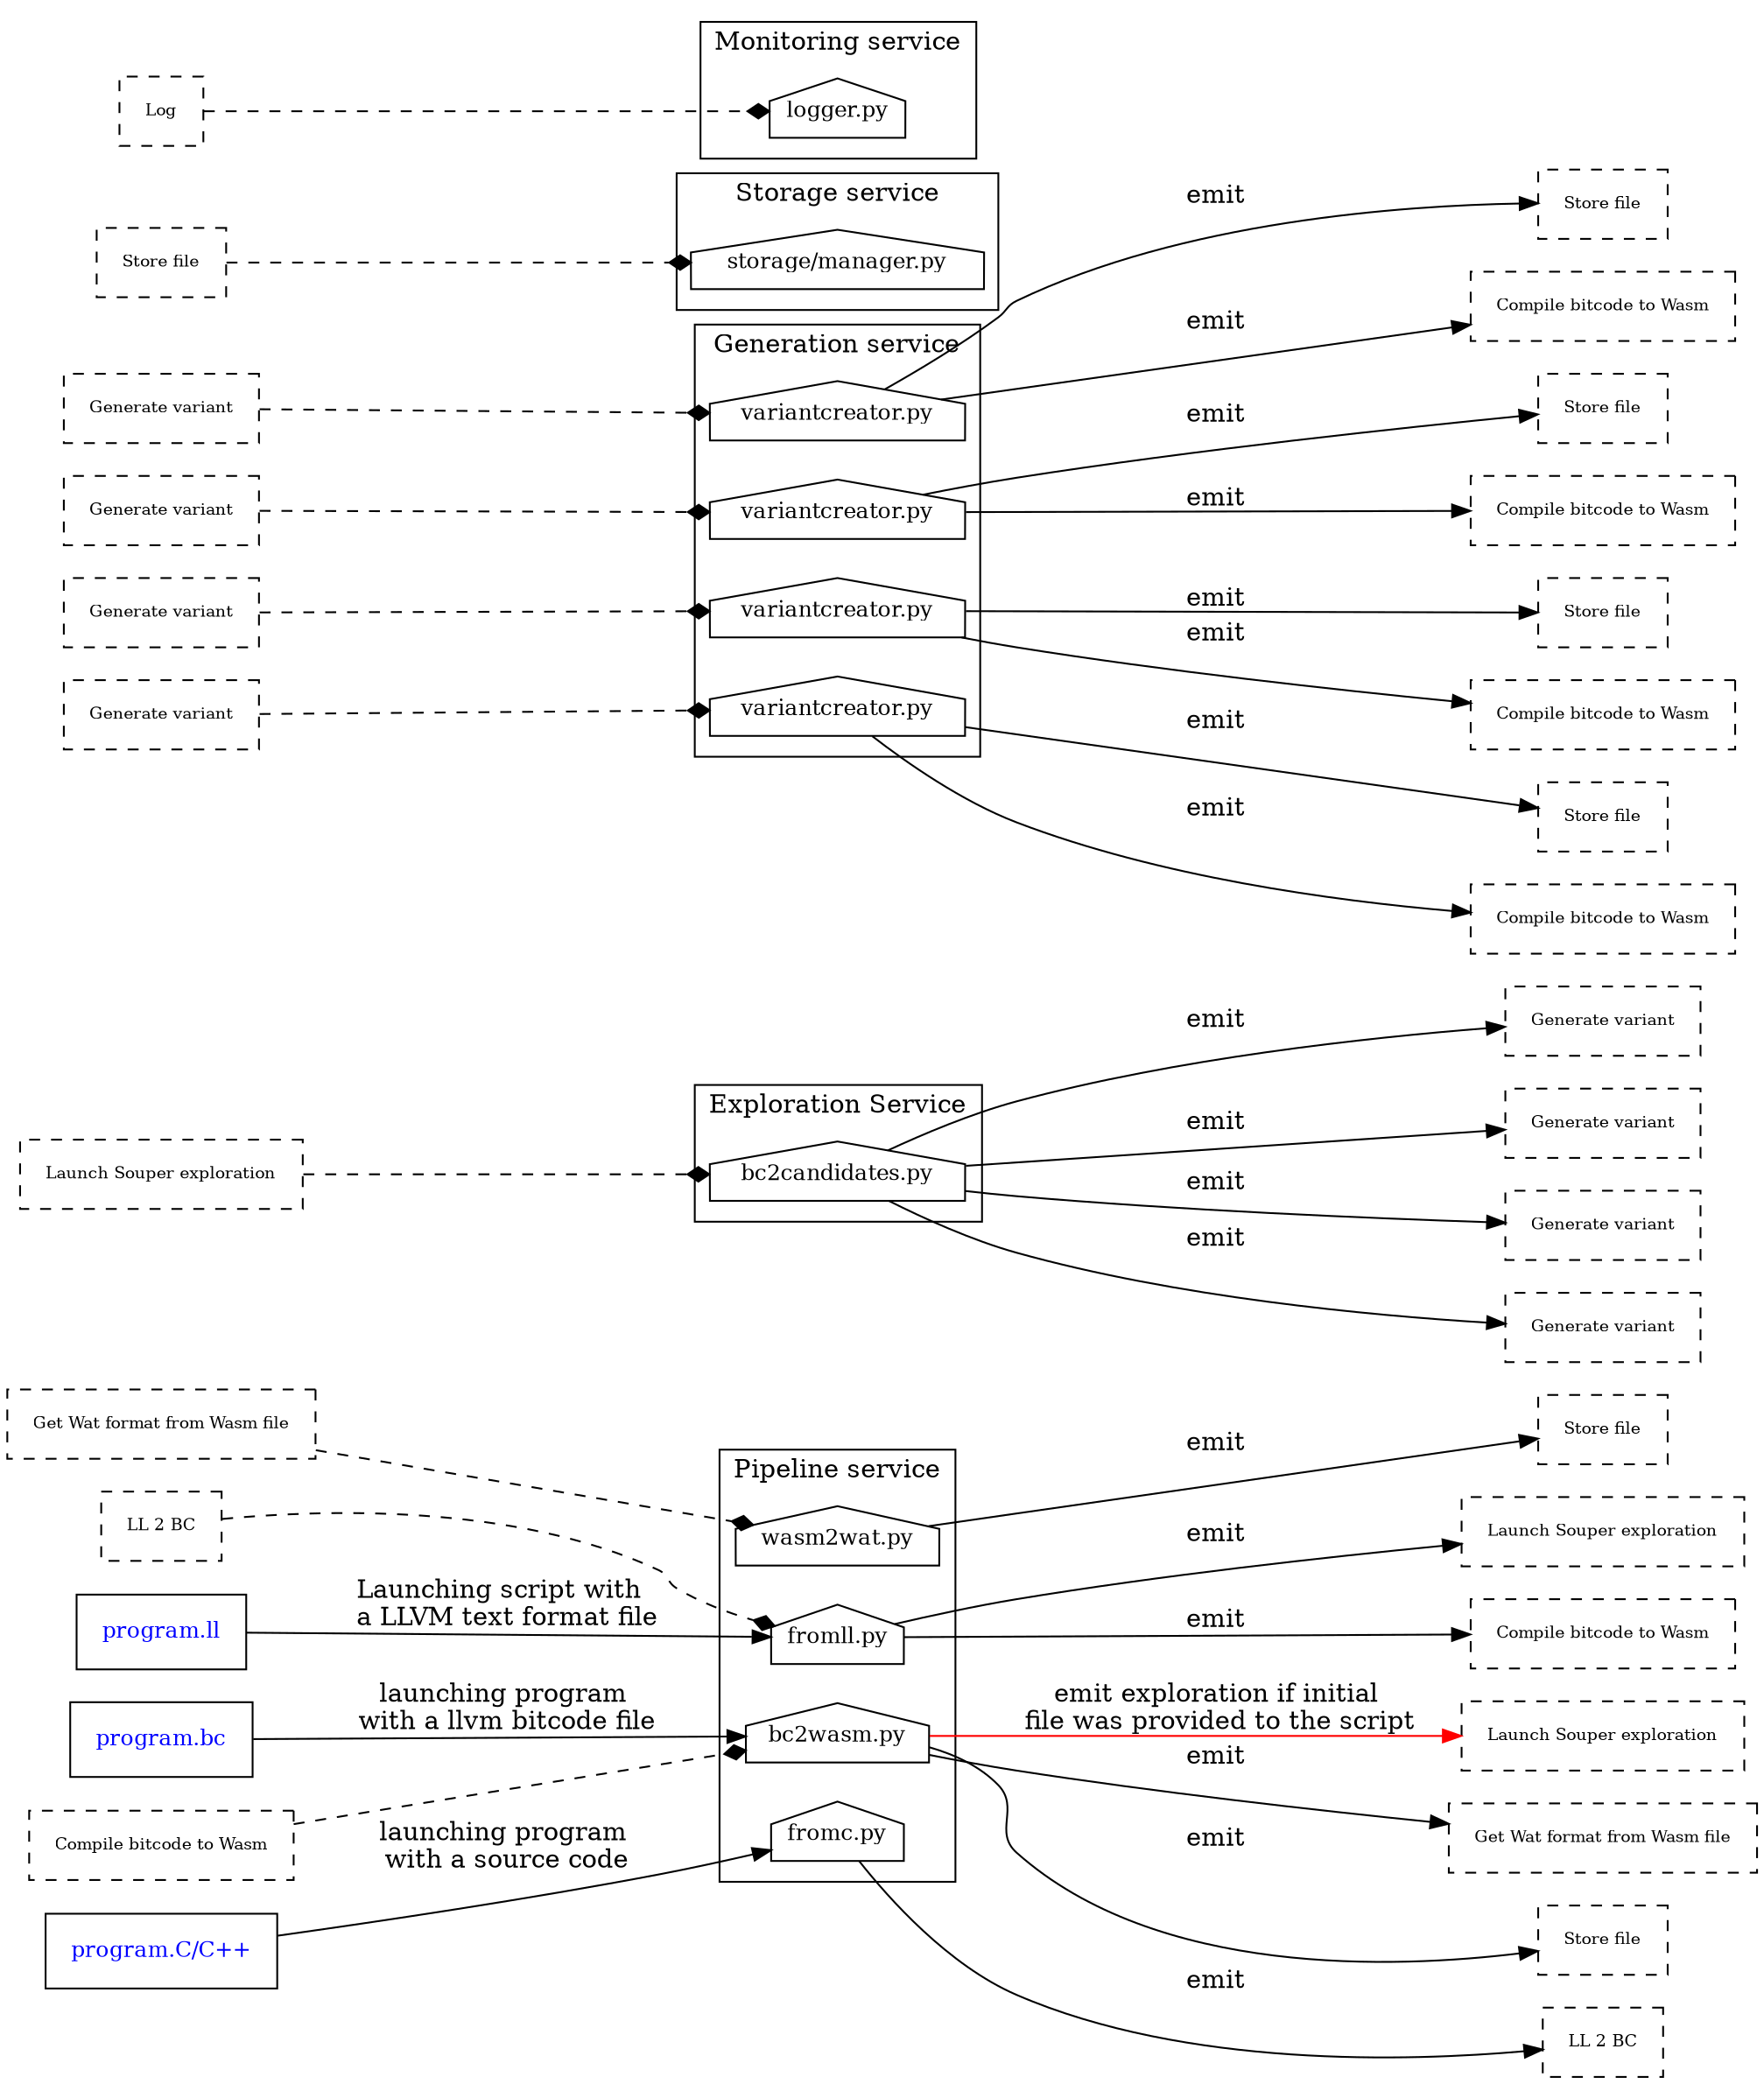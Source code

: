 digraph schemas {
    rankdir="LR"
    concentrate="true"
    # Messages
    {
        node [margin=0.2 fontcolor=black fontsize=9 width=0.5 shape=box style=dashed]
        LL2BC_MESSAGE1 [label="LL 2 BC"]
        LL2BC_MESSAGE2 [label="LL 2 BC"]
        #LL2BC_MESSAGE3 [label="LL 2 BC"]
        #LL2BC_MESSAGE4 [label="LL 2 BC"]
        #LL2BC_MESSAGE5 [label="LL 2 BC"]
        #LL2BC_MESSAGE6 [label="LL 2 BC"]
        #LL2BC_MESSAGE7 [label="LL 2 BC"]

        BC2Candidates_MESSAGE1 [label="Launch Souper exploration"]
        BC2Candidates_MESSAGE2 [label="Launch Souper exploration"]
        BC2Candidates_MESSAGE3 [label="Launch Souper exploration"]
        #BC2Candidates_MESSAGE4 [label="Launch Souper exploration"]
        #BC2Candidates_MESSAGE5 [label="Launch Souper exploration"]

        BC2WASM_MESSAGE1 [label="Compile bitcode to Wasm"]
        BC2WASM_MESSAGE2 [label="Compile bitcode to Wasm"]
        #BC2WASM_MESSAGE3 [label="Compile bitcode to Wasm"]
        #BC2WASM_MESSAGE4 [label="Compile bitcode to Wasm"]
        BC2WASM_MESSAGE5 [label="Compile bitcode to Wasm"]
        BC2WASM_MESSAGE8 [label="Compile bitcode to Wasm"]
        BC2WASM_MESSAGE9 [label="Compile bitcode to Wasm"]
        BC2WASM_MESSAGE6 [label="Compile bitcode to Wasm"]

        WASM2WAT_MESSAGE1 [label="Get Wat format from Wasm file"]
        WASM2WAT_MESSAGE2 [label="Get Wat format from Wasm file"]
        #WASM2WAT_MESSAGE5 [label="Get Wat format from Wasm file"]
        #WASM2WAT_MESSAGE8 [label="Get Wat format from Wasm file"]
        #WASM2WAT_MESSAGE9 [label="Get Wat format from Wasm file"]

        STORE_MESSAGE1 [label="Store file"]
        STORE_MESSAGE2 [label="Store file"]
        STORE_MESSAGE6 [label="Store file"]
        STORE_MESSAGE5 [label="Store file"]
        STORE_MESSAGE7 [label="Store file"]
        STORE_MESSAGE9 [label="Store file"]
        STORE_MESSAGE10 [label="Store file"]

        GENERATE_VARIANT_MESSAGE1 [label="Generate variant"]
        GENERATE_VARIANT_MESSAGE2 [label="Generate variant"]
        GENERATE_VARIANT_MESSAGE3 [label="Generate variant"]
        GENERATE_VARIANT_MESSAGE4 [label="Generate variant"]
        GENERATE_VARIANT_MESSAGE5 [label="Generate variant"]
        GENERATE_VARIANT_MESSAGE6 [label="Generate variant"]
        GENERATE_VARIANT_MESSAGE7 [label="Generate variant"]
        GENERATE_VARIANT_MESSAGE8 [label="Generate variant"]


        LOG_MESSAGE [label="Log"]
        # ANY [label="Any message"]
    }

    # Files
    {
        node [margin=0.2 fontcolor=blue fontsize=12 width=0.5 shape=box style=solid]
        program_c [label="program.C/C++"]
        #program_wasm [label="program.wasm"]
        #program_wat [label="program.wat"]
        program_ll [label="program.ll"]
        program_bc [label="program.bc"]
    }

    # Services
    {
        node [margin=0 fontcolor=black fontsize=12 width=0.5 shape=house style=solid]
        fromc [label="fromc.py"]
        fromll [label="fromll.py"]
        bc2candidates [label="bc2candidates.py"]
        bc2wasm [label="bc2wasm.py"]
        wasm2wat [label="wasm2wat.py"]
        # monitor [label="monitor.py"]
        logger [label="logger.py"]
        storage [label="storage/manager.py"]
        generatevariant_1 [label="variantcreator.py"]
        generatevariant_2 [label="variantcreator.py"]
        generatevariant_3 [label="variantcreator.py"]
        generatevariant_4 [label="variantcreator.py"]
    }

    subgraph clusterEntryPoints
    {
        label="Pipeline service";
        subgraph "entries"
        {
            fromc;
            fromll;
            bc2wasm;
            wasm2wat;
        }
    }
    subgraph clusterExploration
    {
        label="Exploration Service";
        subgraph "bc2candidates"
        {
            bc2candidates;
        }
    }

    subgraph clusterGeneration
    {
        label="Generation service";
        subgraph "entries"
        {
            generatevariant_1;
            generatevariant_2;
            generatevariant_3;
            generatevariant_4;
        }
    }


    subgraph clusterStorage
    {
        label="Storage service";
        subgraph "entries"
        {
            storage;
        }
    }

    subgraph clusterMonitoring
    {
        label="Monitoring service";
        subgraph "entries"
        {
            logger;
        }
    }

    program_ll -> fromll [label = "Launching script with \n a LLVM text format file"]
    LL2BC_MESSAGE1 -> fromll [arrowhead = diamond style = dashed];
    fromll -> { BC2Candidates_MESSAGE1 BC2WASM_MESSAGE1 }  [label="emit"];
    bc2wasm -> { BC2Candidates_MESSAGE3 }  [label="emit exploration if initial\n file was provided to the script" color=red];

    BC2WASM_MESSAGE2 -> bc2wasm [arrowhead = diamond style = dashed];
    program_bc -> bc2wasm [label="launching program\n with a llvm bitcode file"];
    bc2wasm -> {WASM2WAT_MESSAGE1, STORE_MESSAGE1 } [label="emit"];
    program_c -> fromc [label="launching program\n with a source code"];

    fromc -> { LL2BC_MESSAGE2 } [label="emit"];

    WASM2WAT_MESSAGE2 -> wasm2wat [arrowhead = diamond style = dashed];

    wasm2wat -> { STORE_MESSAGE2 } [label="emit"];

    BC2Candidates_MESSAGE2 -> bc2candidates [arrowhead = diamond style = dashed];

    bc2candidates -> { GENERATE_VARIANT_MESSAGE1 } [label="emit"];
    bc2candidates -> { GENERATE_VARIANT_MESSAGE2 } [label="emit"];
    bc2candidates -> { GENERATE_VARIANT_MESSAGE3 } [label="emit"];
    bc2candidates -> { GENERATE_VARIANT_MESSAGE4 } [label="emit"];

    GENERATE_VARIANT_MESSAGE5 -> generatevariant_1 [arrowhead = diamond style = dashed];
    generatevariant_1 -> { BC2WASM_MESSAGE5,  STORE_MESSAGE5 } [label="emit"];

    GENERATE_VARIANT_MESSAGE6 -> generatevariant_2 [arrowhead = diamond style = dashed];
    generatevariant_2 -> { BC2WASM_MESSAGE6,  STORE_MESSAGE6 } [label="emit"];

    GENERATE_VARIANT_MESSAGE7 -> generatevariant_3 [arrowhead = diamond style = dashed];
    generatevariant_3 -> { BC2WASM_MESSAGE8,  STORE_MESSAGE7 } [label="emit"];


    GENERATE_VARIANT_MESSAGE8 -> generatevariant_4 [arrowhead = diamond style = dashed];
    generatevariant_4 -> { BC2WASM_MESSAGE9,  STORE_MESSAGE9 } [label="emit"];

    STORE_MESSAGE10 -> storage [arrowhead = diamond style = dashed];

    LOG_MESSAGE -> logger [arrowhead = diamond style = dashed];



    #{ STORE_MESSAGE, LL2BC_MESSAGE, BC2Candidates_MESSAGE, BC2WASM_MESSAGE, WASM2WAT_MESSAGE, STORE_MESSAGE, GENERATE_VARIANT_MESSAGE } -> monitor_service
}